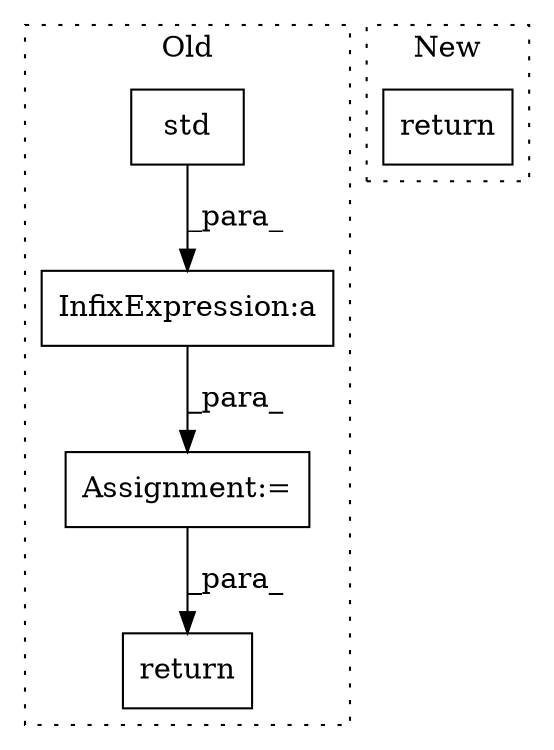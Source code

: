 digraph G {
subgraph cluster0 {
1 [label="std" a="32" s="5070,5077" l="4,1" shape="box"];
3 [label="Assignment:=" a="7" s="5061" l="1" shape="box"];
4 [label="InfixExpression:a" a="27" s="5078" l="3" shape="box"];
5 [label="return" a="41" s="5208" l="7" shape="box"];
label = "Old";
style="dotted";
}
subgraph cluster1 {
2 [label="return" a="41" s="4921" l="7" shape="box"];
label = "New";
style="dotted";
}
1 -> 4 [label="_para_"];
3 -> 5 [label="_para_"];
4 -> 3 [label="_para_"];
}